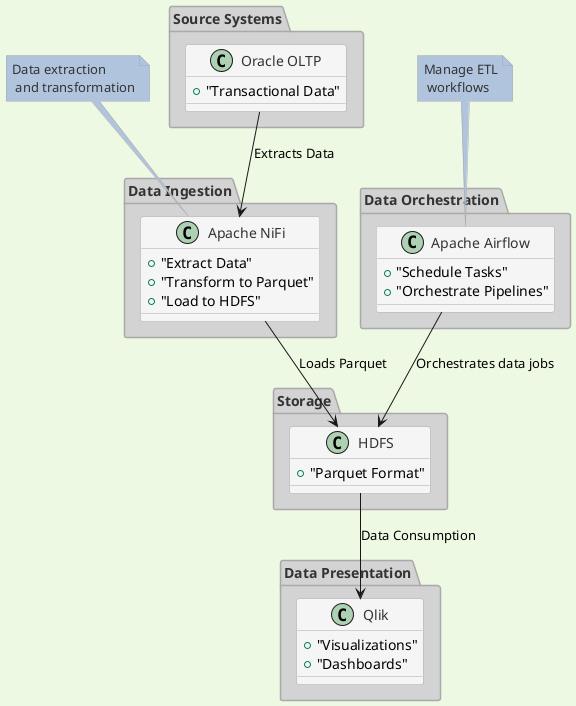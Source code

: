 @startuml

skinparam backgroundColor #EEF9E3
skinparam package {
    BackgroundColor #D3D3D3
    BorderColor #A9A9A9
    FontColor #333333
    Shadowing false
}
skinparam class {
    BackgroundColor #F5F5F5
    BorderColor #A9A9A9
    FontColor #333333
    Shadowing false
}
skinparam note {
    BackgroundColor #B0C4DE
    BorderColor #A9A9A9
    FontColor #333333
    Shadowing false
}

package "Source Systems" {
    class "Oracle OLTP" {
        + "Transactional Data"
    }
}

package "Data Ingestion" {
    class "Apache NiFi" {
        + "Extract Data"
        + "Transform to Parquet"
        + "Load to HDFS"
    }
}

note "Data extraction\n and transformation" as NiFiNote
NiFiNote .. "Apache NiFi"

package "Storage" {
    class "HDFS" {
        + "Parquet Format"
    }
}

package "Data Orchestration" {
    class "Apache Airflow" {
        + "Schedule Tasks"
        + "Orchestrate Pipelines"
    }
}

note "Manage ETL\n workflows" as AirflowNote
AirflowNote .. "Apache Airflow"

package "Data Presentation" {
    class "Qlik" {
        + "Visualizations"
        + "Dashboards"
    }
}

"Oracle OLTP" --> "Apache NiFi" : Extracts Data
"Apache NiFi" --> "HDFS" : Loads Parquet
"Apache Airflow" --> "HDFS" : Orchestrates data jobs
"HDFS" --> "Qlik" : Data Consumption

@enduml
